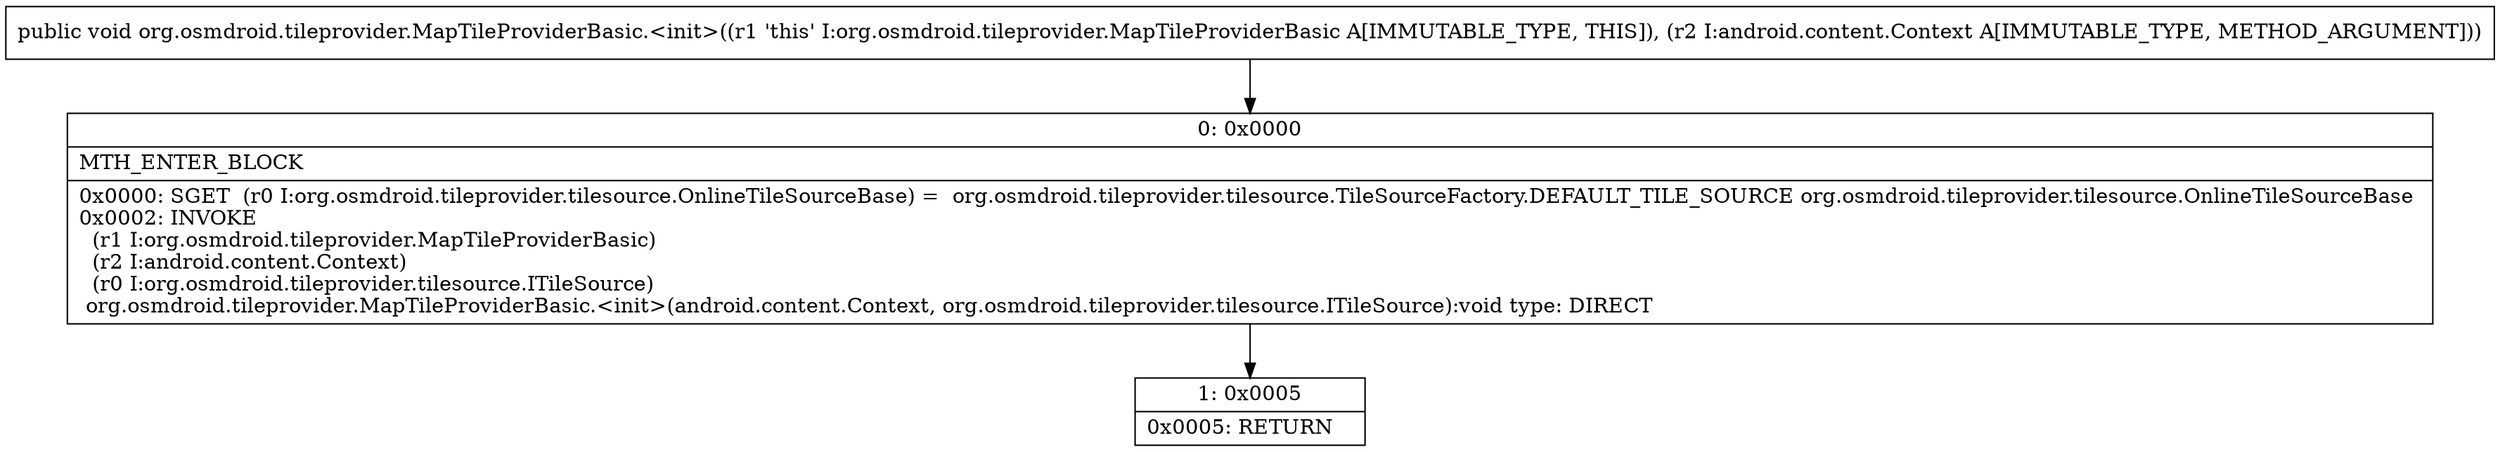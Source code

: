 digraph "CFG fororg.osmdroid.tileprovider.MapTileProviderBasic.\<init\>(Landroid\/content\/Context;)V" {
Node_0 [shape=record,label="{0\:\ 0x0000|MTH_ENTER_BLOCK\l|0x0000: SGET  (r0 I:org.osmdroid.tileprovider.tilesource.OnlineTileSourceBase) =  org.osmdroid.tileprovider.tilesource.TileSourceFactory.DEFAULT_TILE_SOURCE org.osmdroid.tileprovider.tilesource.OnlineTileSourceBase \l0x0002: INVOKE  \l  (r1 I:org.osmdroid.tileprovider.MapTileProviderBasic)\l  (r2 I:android.content.Context)\l  (r0 I:org.osmdroid.tileprovider.tilesource.ITileSource)\l org.osmdroid.tileprovider.MapTileProviderBasic.\<init\>(android.content.Context, org.osmdroid.tileprovider.tilesource.ITileSource):void type: DIRECT \l}"];
Node_1 [shape=record,label="{1\:\ 0x0005|0x0005: RETURN   \l}"];
MethodNode[shape=record,label="{public void org.osmdroid.tileprovider.MapTileProviderBasic.\<init\>((r1 'this' I:org.osmdroid.tileprovider.MapTileProviderBasic A[IMMUTABLE_TYPE, THIS]), (r2 I:android.content.Context A[IMMUTABLE_TYPE, METHOD_ARGUMENT])) }"];
MethodNode -> Node_0;
Node_0 -> Node_1;
}

